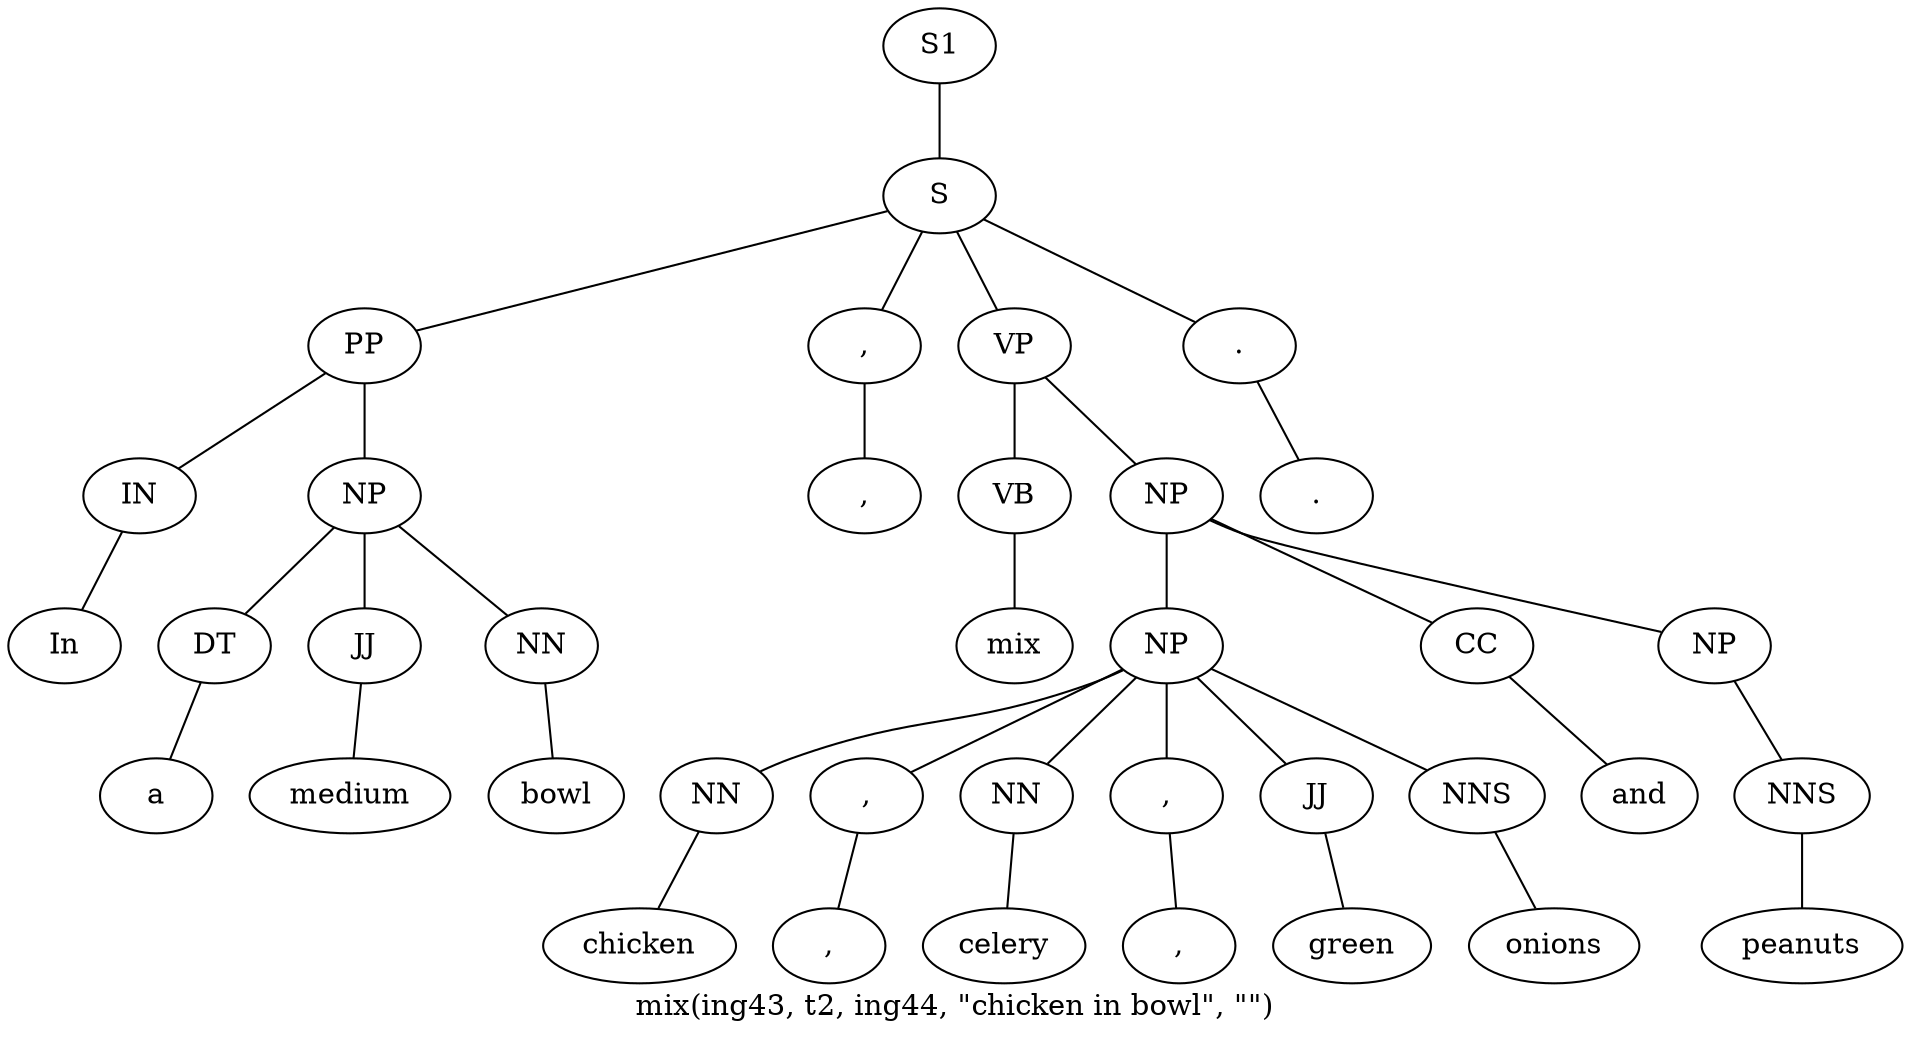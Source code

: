 graph SyntaxGraph {
	label = "mix(ing43, t2, ing44, \"chicken in bowl\", \"\")";
	Node0 [label="S1"];
	Node1 [label="S"];
	Node2 [label="PP"];
	Node3 [label="IN"];
	Node4 [label="In"];
	Node5 [label="NP"];
	Node6 [label="DT"];
	Node7 [label="a"];
	Node8 [label="JJ"];
	Node9 [label="medium"];
	Node10 [label="NN"];
	Node11 [label="bowl"];
	Node12 [label=","];
	Node13 [label=","];
	Node14 [label="VP"];
	Node15 [label="VB"];
	Node16 [label="mix"];
	Node17 [label="NP"];
	Node18 [label="NP"];
	Node19 [label="NN"];
	Node20 [label="chicken"];
	Node21 [label=","];
	Node22 [label=","];
	Node23 [label="NN"];
	Node24 [label="celery"];
	Node25 [label=","];
	Node26 [label=","];
	Node27 [label="JJ"];
	Node28 [label="green"];
	Node29 [label="NNS"];
	Node30 [label="onions"];
	Node31 [label="CC"];
	Node32 [label="and"];
	Node33 [label="NP"];
	Node34 [label="NNS"];
	Node35 [label="peanuts"];
	Node36 [label="."];
	Node37 [label="."];

	Node0 -- Node1;
	Node1 -- Node2;
	Node1 -- Node12;
	Node1 -- Node14;
	Node1 -- Node36;
	Node2 -- Node3;
	Node2 -- Node5;
	Node3 -- Node4;
	Node5 -- Node6;
	Node5 -- Node8;
	Node5 -- Node10;
	Node6 -- Node7;
	Node8 -- Node9;
	Node10 -- Node11;
	Node12 -- Node13;
	Node14 -- Node15;
	Node14 -- Node17;
	Node15 -- Node16;
	Node17 -- Node18;
	Node17 -- Node31;
	Node17 -- Node33;
	Node18 -- Node19;
	Node18 -- Node21;
	Node18 -- Node23;
	Node18 -- Node25;
	Node18 -- Node27;
	Node18 -- Node29;
	Node19 -- Node20;
	Node21 -- Node22;
	Node23 -- Node24;
	Node25 -- Node26;
	Node27 -- Node28;
	Node29 -- Node30;
	Node31 -- Node32;
	Node33 -- Node34;
	Node34 -- Node35;
	Node36 -- Node37;
}